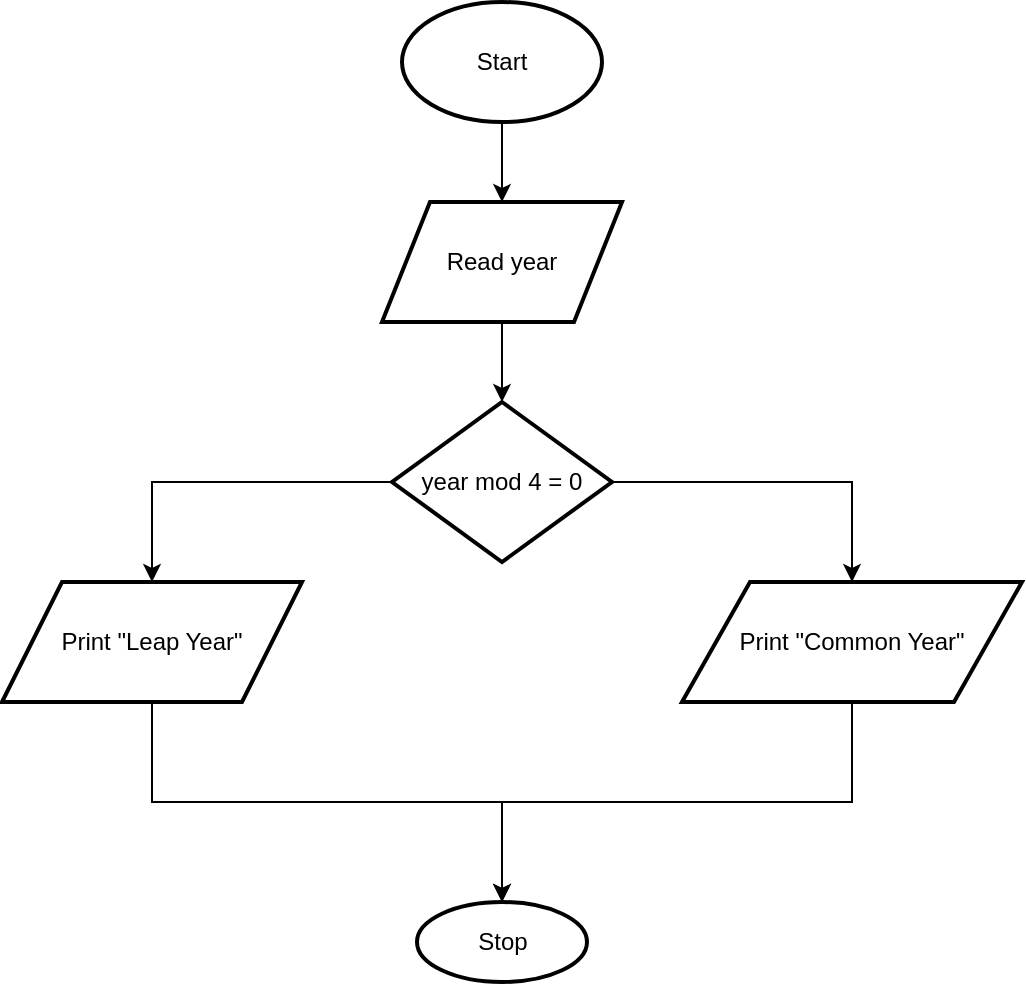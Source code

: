 <mxfile version="13.4.5" type="device"><diagram id="13PR7HiXUlOkZSAGWXsl" name="Page-1"><mxGraphModel dx="637" dy="565" grid="1" gridSize="10" guides="1" tooltips="1" connect="1" arrows="1" fold="1" page="1" pageScale="1" pageWidth="1169" pageHeight="827" math="0" shadow="0"><root><mxCell id="0"/><mxCell id="1" parent="0"/><mxCell id="1REt-c9NJ0dJPE0qZwVs-2" value="" style="edgeStyle=orthogonalEdgeStyle;rounded=0;orthogonalLoop=1;jettySize=auto;html=1;" edge="1" parent="1" source="1REt-c9NJ0dJPE0qZwVs-1" target="2"><mxGeometry relative="1" as="geometry"/></mxCell><mxCell id="1REt-c9NJ0dJPE0qZwVs-1" value="Start" style="strokeWidth=2;html=1;shape=mxgraph.flowchart.start_1;whiteSpace=wrap;" vertex="1" parent="1"><mxGeometry x="260" y="30" width="100" height="60" as="geometry"/></mxCell><mxCell id="1REt-c9NJ0dJPE0qZwVs-4" value="" style="edgeStyle=orthogonalEdgeStyle;rounded=0;orthogonalLoop=1;jettySize=auto;html=1;" edge="1" parent="1" source="2" target="1REt-c9NJ0dJPE0qZwVs-3"><mxGeometry relative="1" as="geometry"/></mxCell><mxCell id="2" value="Read year" style="shape=parallelogram;perimeter=parallelogramPerimeter;whiteSpace=wrap;html=1;strokeWidth=2;" vertex="1" parent="1"><mxGeometry x="250" y="130" width="120" height="60" as="geometry"/></mxCell><mxCell id="1REt-c9NJ0dJPE0qZwVs-6" value="" style="edgeStyle=orthogonalEdgeStyle;rounded=0;orthogonalLoop=1;jettySize=auto;html=1;" edge="1" parent="1" source="1REt-c9NJ0dJPE0qZwVs-3" target="1REt-c9NJ0dJPE0qZwVs-5"><mxGeometry relative="1" as="geometry"/></mxCell><mxCell id="1REt-c9NJ0dJPE0qZwVs-8" value="" style="edgeStyle=orthogonalEdgeStyle;rounded=0;orthogonalLoop=1;jettySize=auto;html=1;" edge="1" parent="1" source="1REt-c9NJ0dJPE0qZwVs-3" target="1REt-c9NJ0dJPE0qZwVs-7"><mxGeometry relative="1" as="geometry"/></mxCell><mxCell id="1REt-c9NJ0dJPE0qZwVs-3" value="year mod 4 = 0" style="rhombus;whiteSpace=wrap;html=1;strokeWidth=2;" vertex="1" parent="1"><mxGeometry x="255" y="230" width="110" height="80" as="geometry"/></mxCell><mxCell id="1REt-c9NJ0dJPE0qZwVs-10" value="" style="edgeStyle=orthogonalEdgeStyle;rounded=0;orthogonalLoop=1;jettySize=auto;html=1;" edge="1" parent="1" source="1REt-c9NJ0dJPE0qZwVs-5" target="1REt-c9NJ0dJPE0qZwVs-9"><mxGeometry relative="1" as="geometry"><Array as="points"><mxPoint x="135" y="430"/><mxPoint x="310" y="430"/></Array></mxGeometry></mxCell><mxCell id="1REt-c9NJ0dJPE0qZwVs-5" value="Print &quot;Leap Year&quot;" style="shape=parallelogram;perimeter=parallelogramPerimeter;whiteSpace=wrap;html=1;strokeWidth=2;" vertex="1" parent="1"><mxGeometry x="60" y="320" width="150" height="60" as="geometry"/></mxCell><mxCell id="1REt-c9NJ0dJPE0qZwVs-11" style="edgeStyle=orthogonalEdgeStyle;rounded=0;orthogonalLoop=1;jettySize=auto;html=1;exitX=0.5;exitY=1;exitDx=0;exitDy=0;" edge="1" parent="1" source="1REt-c9NJ0dJPE0qZwVs-7" target="1REt-c9NJ0dJPE0qZwVs-9"><mxGeometry relative="1" as="geometry"/></mxCell><mxCell id="1REt-c9NJ0dJPE0qZwVs-7" value="Print &quot;Common Year&quot;" style="shape=parallelogram;perimeter=parallelogramPerimeter;whiteSpace=wrap;html=1;strokeWidth=2;" vertex="1" parent="1"><mxGeometry x="400" y="320" width="170" height="60" as="geometry"/></mxCell><mxCell id="1REt-c9NJ0dJPE0qZwVs-9" value="Stop" style="ellipse;whiteSpace=wrap;html=1;strokeWidth=2;" vertex="1" parent="1"><mxGeometry x="267.5" y="480" width="85" height="40" as="geometry"/></mxCell></root></mxGraphModel></diagram></mxfile>